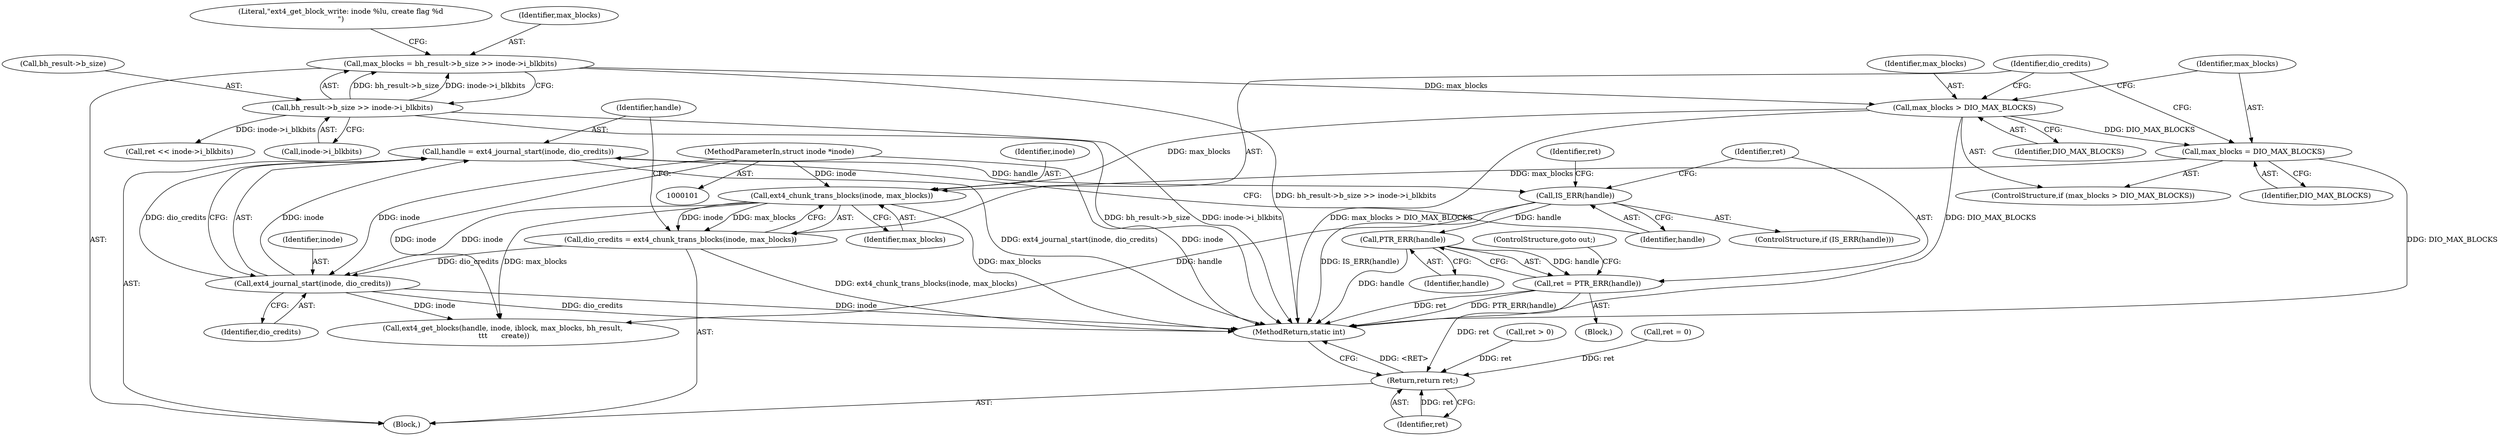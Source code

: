 digraph "1_linux_744692dc059845b2a3022119871846e74d4f6e11_8@pointer" {
"1000158" [label="(Call,PTR_ERR(handle))"];
"1000153" [label="(Call,IS_ERR(handle))"];
"1000147" [label="(Call,handle = ext4_journal_start(inode, dio_credits))"];
"1000149" [label="(Call,ext4_journal_start(inode, dio_credits))"];
"1000144" [label="(Call,ext4_chunk_trans_blocks(inode, max_blocks))"];
"1000102" [label="(MethodParameterIn,struct inode *inode)"];
"1000139" [label="(Call,max_blocks = DIO_MAX_BLOCKS)"];
"1000136" [label="(Call,max_blocks > DIO_MAX_BLOCKS)"];
"1000116" [label="(Call,max_blocks = bh_result->b_size >> inode->i_blkbits)"];
"1000118" [label="(Call,bh_result->b_size >> inode->i_blkbits)"];
"1000142" [label="(Call,dio_credits = ext4_chunk_trans_blocks(inode, max_blocks))"];
"1000156" [label="(Call,ret = PTR_ERR(handle))"];
"1000190" [label="(Return,return ret;)"];
"1000116" [label="(Call,max_blocks = bh_result->b_size >> inode->i_blkbits)"];
"1000179" [label="(Call,ret << inode->i_blkbits)"];
"1000163" [label="(Call,ext4_get_blocks(handle, inode, iblock, max_blocks, bh_result,\n \t\t\t      create))"];
"1000171" [label="(Call,ret > 0)"];
"1000184" [label="(Call,ret = 0)"];
"1000118" [label="(Call,bh_result->b_size >> inode->i_blkbits)"];
"1000127" [label="(Literal,\"ext4_get_block_write: inode %lu, create flag %d\n\")"];
"1000102" [label="(MethodParameterIn,struct inode *inode)"];
"1000191" [label="(Identifier,ret)"];
"1000141" [label="(Identifier,DIO_MAX_BLOCKS)"];
"1000159" [label="(Identifier,handle)"];
"1000138" [label="(Identifier,DIO_MAX_BLOCKS)"];
"1000149" [label="(Call,ext4_journal_start(inode, dio_credits))"];
"1000160" [label="(ControlStructure,goto out;)"];
"1000142" [label="(Call,dio_credits = ext4_chunk_trans_blocks(inode, max_blocks))"];
"1000155" [label="(Block,)"];
"1000190" [label="(Return,return ret;)"];
"1000106" [label="(Block,)"];
"1000140" [label="(Identifier,max_blocks)"];
"1000119" [label="(Call,bh_result->b_size)"];
"1000158" [label="(Call,PTR_ERR(handle))"];
"1000151" [label="(Identifier,dio_credits)"];
"1000156" [label="(Call,ret = PTR_ERR(handle))"];
"1000150" [label="(Identifier,inode)"];
"1000162" [label="(Identifier,ret)"];
"1000135" [label="(ControlStructure,if (max_blocks > DIO_MAX_BLOCKS))"];
"1000117" [label="(Identifier,max_blocks)"];
"1000154" [label="(Identifier,handle)"];
"1000147" [label="(Call,handle = ext4_journal_start(inode, dio_credits))"];
"1000122" [label="(Call,inode->i_blkbits)"];
"1000145" [label="(Identifier,inode)"];
"1000148" [label="(Identifier,handle)"];
"1000152" [label="(ControlStructure,if (IS_ERR(handle)))"];
"1000192" [label="(MethodReturn,static int)"];
"1000153" [label="(Call,IS_ERR(handle))"];
"1000157" [label="(Identifier,ret)"];
"1000144" [label="(Call,ext4_chunk_trans_blocks(inode, max_blocks))"];
"1000139" [label="(Call,max_blocks = DIO_MAX_BLOCKS)"];
"1000146" [label="(Identifier,max_blocks)"];
"1000137" [label="(Identifier,max_blocks)"];
"1000136" [label="(Call,max_blocks > DIO_MAX_BLOCKS)"];
"1000143" [label="(Identifier,dio_credits)"];
"1000158" -> "1000156"  [label="AST: "];
"1000158" -> "1000159"  [label="CFG: "];
"1000159" -> "1000158"  [label="AST: "];
"1000156" -> "1000158"  [label="CFG: "];
"1000158" -> "1000192"  [label="DDG: handle"];
"1000158" -> "1000156"  [label="DDG: handle"];
"1000153" -> "1000158"  [label="DDG: handle"];
"1000153" -> "1000152"  [label="AST: "];
"1000153" -> "1000154"  [label="CFG: "];
"1000154" -> "1000153"  [label="AST: "];
"1000157" -> "1000153"  [label="CFG: "];
"1000162" -> "1000153"  [label="CFG: "];
"1000153" -> "1000192"  [label="DDG: IS_ERR(handle)"];
"1000147" -> "1000153"  [label="DDG: handle"];
"1000153" -> "1000163"  [label="DDG: handle"];
"1000147" -> "1000106"  [label="AST: "];
"1000147" -> "1000149"  [label="CFG: "];
"1000148" -> "1000147"  [label="AST: "];
"1000149" -> "1000147"  [label="AST: "];
"1000154" -> "1000147"  [label="CFG: "];
"1000147" -> "1000192"  [label="DDG: ext4_journal_start(inode, dio_credits)"];
"1000149" -> "1000147"  [label="DDG: inode"];
"1000149" -> "1000147"  [label="DDG: dio_credits"];
"1000149" -> "1000151"  [label="CFG: "];
"1000150" -> "1000149"  [label="AST: "];
"1000151" -> "1000149"  [label="AST: "];
"1000149" -> "1000192"  [label="DDG: dio_credits"];
"1000149" -> "1000192"  [label="DDG: inode"];
"1000144" -> "1000149"  [label="DDG: inode"];
"1000102" -> "1000149"  [label="DDG: inode"];
"1000142" -> "1000149"  [label="DDG: dio_credits"];
"1000149" -> "1000163"  [label="DDG: inode"];
"1000144" -> "1000142"  [label="AST: "];
"1000144" -> "1000146"  [label="CFG: "];
"1000145" -> "1000144"  [label="AST: "];
"1000146" -> "1000144"  [label="AST: "];
"1000142" -> "1000144"  [label="CFG: "];
"1000144" -> "1000192"  [label="DDG: max_blocks"];
"1000144" -> "1000142"  [label="DDG: inode"];
"1000144" -> "1000142"  [label="DDG: max_blocks"];
"1000102" -> "1000144"  [label="DDG: inode"];
"1000139" -> "1000144"  [label="DDG: max_blocks"];
"1000136" -> "1000144"  [label="DDG: max_blocks"];
"1000144" -> "1000163"  [label="DDG: max_blocks"];
"1000102" -> "1000101"  [label="AST: "];
"1000102" -> "1000192"  [label="DDG: inode"];
"1000102" -> "1000163"  [label="DDG: inode"];
"1000139" -> "1000135"  [label="AST: "];
"1000139" -> "1000141"  [label="CFG: "];
"1000140" -> "1000139"  [label="AST: "];
"1000141" -> "1000139"  [label="AST: "];
"1000143" -> "1000139"  [label="CFG: "];
"1000139" -> "1000192"  [label="DDG: DIO_MAX_BLOCKS"];
"1000136" -> "1000139"  [label="DDG: DIO_MAX_BLOCKS"];
"1000136" -> "1000135"  [label="AST: "];
"1000136" -> "1000138"  [label="CFG: "];
"1000137" -> "1000136"  [label="AST: "];
"1000138" -> "1000136"  [label="AST: "];
"1000140" -> "1000136"  [label="CFG: "];
"1000143" -> "1000136"  [label="CFG: "];
"1000136" -> "1000192"  [label="DDG: max_blocks > DIO_MAX_BLOCKS"];
"1000136" -> "1000192"  [label="DDG: DIO_MAX_BLOCKS"];
"1000116" -> "1000136"  [label="DDG: max_blocks"];
"1000116" -> "1000106"  [label="AST: "];
"1000116" -> "1000118"  [label="CFG: "];
"1000117" -> "1000116"  [label="AST: "];
"1000118" -> "1000116"  [label="AST: "];
"1000127" -> "1000116"  [label="CFG: "];
"1000116" -> "1000192"  [label="DDG: bh_result->b_size >> inode->i_blkbits"];
"1000118" -> "1000116"  [label="DDG: bh_result->b_size"];
"1000118" -> "1000116"  [label="DDG: inode->i_blkbits"];
"1000118" -> "1000122"  [label="CFG: "];
"1000119" -> "1000118"  [label="AST: "];
"1000122" -> "1000118"  [label="AST: "];
"1000118" -> "1000192"  [label="DDG: bh_result->b_size"];
"1000118" -> "1000192"  [label="DDG: inode->i_blkbits"];
"1000118" -> "1000179"  [label="DDG: inode->i_blkbits"];
"1000142" -> "1000106"  [label="AST: "];
"1000143" -> "1000142"  [label="AST: "];
"1000148" -> "1000142"  [label="CFG: "];
"1000142" -> "1000192"  [label="DDG: ext4_chunk_trans_blocks(inode, max_blocks)"];
"1000156" -> "1000155"  [label="AST: "];
"1000157" -> "1000156"  [label="AST: "];
"1000160" -> "1000156"  [label="CFG: "];
"1000156" -> "1000192"  [label="DDG: ret"];
"1000156" -> "1000192"  [label="DDG: PTR_ERR(handle)"];
"1000156" -> "1000190"  [label="DDG: ret"];
"1000190" -> "1000106"  [label="AST: "];
"1000190" -> "1000191"  [label="CFG: "];
"1000191" -> "1000190"  [label="AST: "];
"1000192" -> "1000190"  [label="CFG: "];
"1000190" -> "1000192"  [label="DDG: <RET>"];
"1000191" -> "1000190"  [label="DDG: ret"];
"1000171" -> "1000190"  [label="DDG: ret"];
"1000184" -> "1000190"  [label="DDG: ret"];
}
